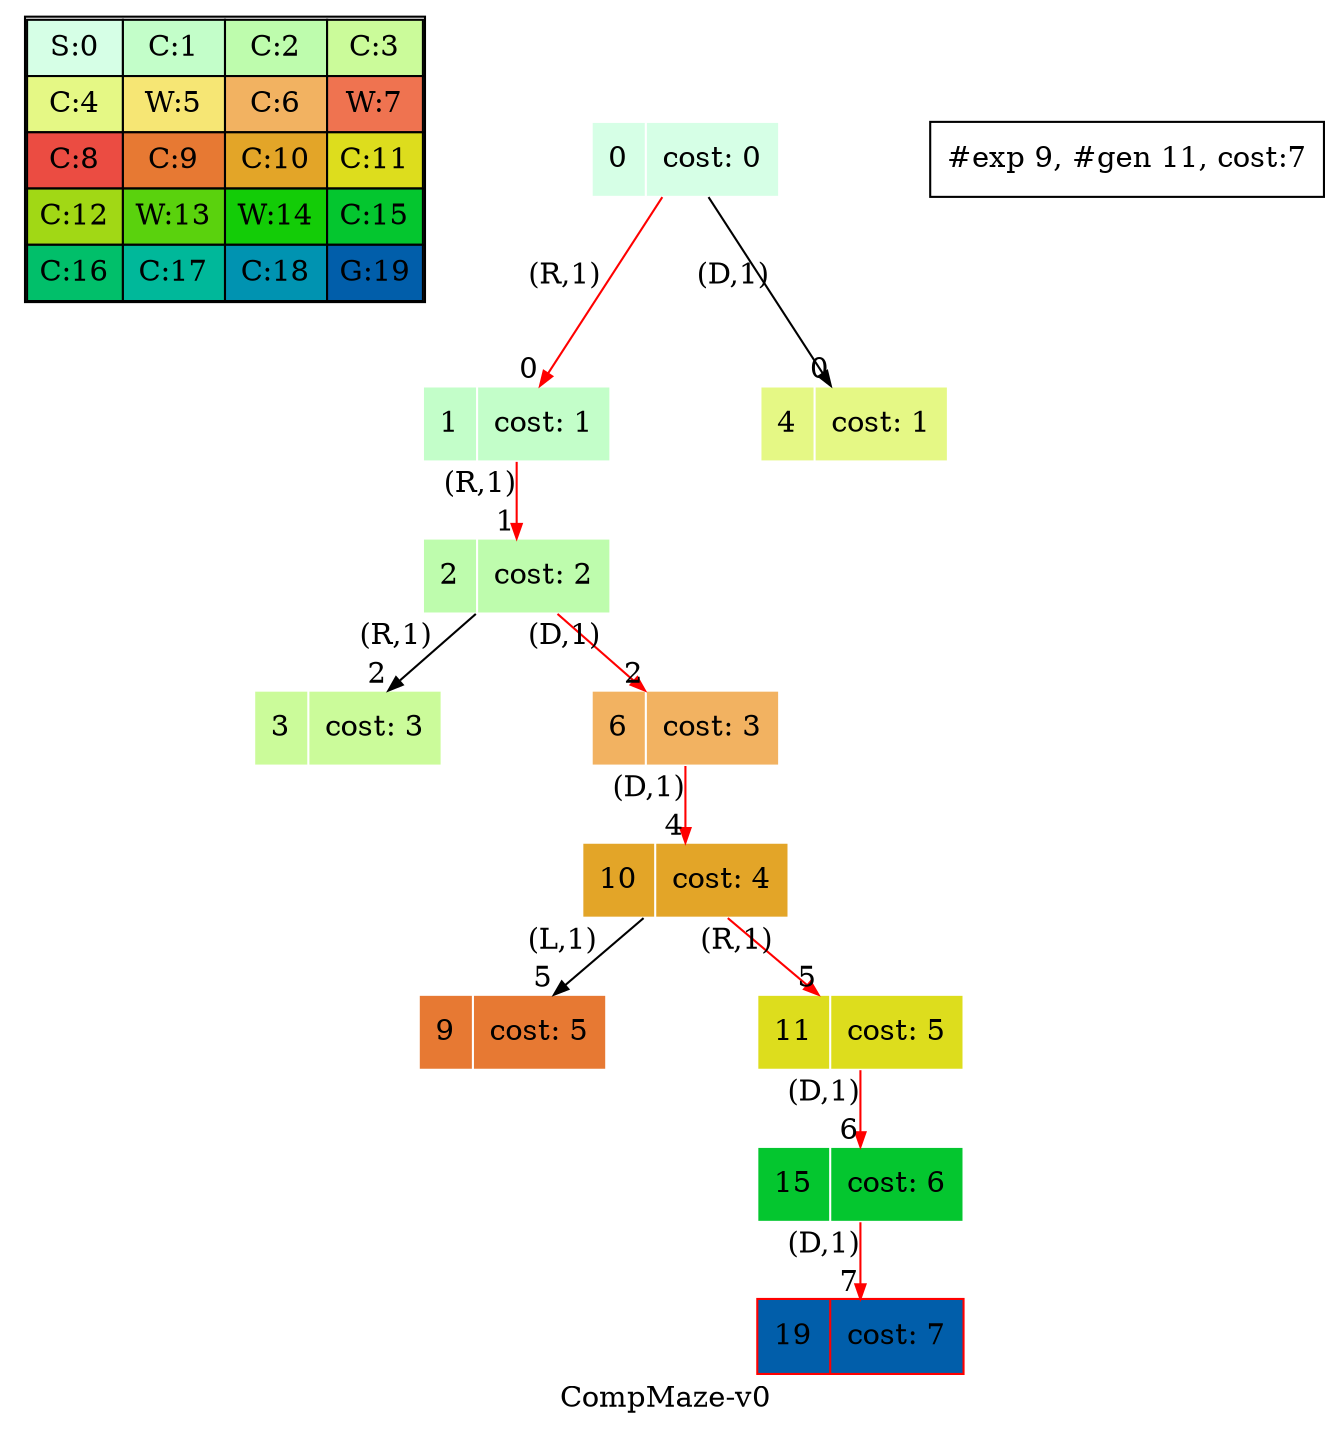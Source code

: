 digraph CompMaze { label="CompMaze-v0"
subgraph MAP {label=Map;map [shape=plaintext label=<<table border="1" cellpadding="5" cellspacing="0" cellborder="1"><tr><td bgcolor="0.39803922 0.15947579 0.99679532 1.        ">S:0</td><td bgcolor="0.35098039 0.23194764 0.99315867 1.        ">C:1</td><td bgcolor="0.29607843 0.31486959 0.98720184 1.        ">C:2</td><td bgcolor="0.24901961 0.38410575 0.98063477 1.        ">C:3</td></tr><tr><td bgcolor="0.19411765 0.46220388 0.97128103 1.        ">C:4</td><td bgcolor="0.14705882 0.52643216 0.96182564 1.        ">W:5</td><td bgcolor="0.09215686 0.59770746 0.94913494 1.        ">C:6</td><td bgcolor="0.0372549  0.66454018 0.93467977 1.        ">W:7</td></tr><tr><td bgcolor="0.00980392 0.71791192 0.92090552 1.        ">C:8</td><td bgcolor="0.06470588 0.77520398 0.9032472  1.        ">C:9</td><td bgcolor="0.11176471 0.81974048 0.88677369 1.        ">C:10</td><td bgcolor="0.16666667 0.8660254  0.8660254  1.        ">C:11</td></tr><tr><td bgcolor="0.21372549 0.9005867  0.84695821 1.        ">C:12</td><td bgcolor="0.26862745 0.93467977 0.82325295 1.        ">W:13</td><td bgcolor="0.32352941 0.96182564 0.79801723 1.        ">W:14</td><td bgcolor="0.37058824 0.97940977 0.77520398 1.        ">C:15</td></tr><tr><td bgcolor="0.4254902  0.99315867 0.74725253 1.        ">C:16</td><td bgcolor="0.47254902 0.99907048 0.72218645 1.        ">C:17</td><td bgcolor="0.52745098 0.99907048 0.69169844 1.        ">C:18</td><td bgcolor="0.5745098  0.99315867 0.66454018 1.        ">G:19</td></tr></table>>]} 
nodesep=1 ranksep=0.5 node [shape=record] edge [arrowsize=0.7] 
"0_0" [label="<f0>0 |<f1> cost: 0" style=filled color=white fillcolor="0.39803922 0.15947579 0.99679532 1.        "]
"0_0.1-1" [label="<f0>1 |<f1> cost: 1" style=filled color=white fillcolor="0.35098039 0.23194764 0.99315867 1.        "] "0_0" -> "0_0.1-1" [xlabel="(R,1)" headlabel=0color=red ];  
"0_0.4-3" [label="<f0>4 |<f1> cost: 1" style=filled color=white fillcolor="0.19411765 0.46220388 0.97128103 1.        "] "0_0" -> "0_0.4-3" [xlabel="(D,1)" headlabel=0]; 
"0_0.1.2-1" [label="<f0>2 |<f1> cost: 2" style=filled color=white fillcolor="0.29607843 0.31486959 0.98720184 1.        "] "0_0.1-1" -> "0_0.1.2-1" [xlabel="(R,1)" headlabel=1color=red ];  
"0_0.1.2.3-1" [label="<f0>3 |<f1> cost: 3" style=filled color=white fillcolor="0.24901961 0.38410575 0.98063477 1.        "] "0_0.1.2-1" -> "0_0.1.2.3-1" [xlabel="(R,1)" headlabel=2]; 
"0_0.1.2.6-3" [label="<f0>6 |<f1> cost: 3" style=filled color=white fillcolor="0.09215686 0.59770746 0.94913494 1.        "] "0_0.1.2-1" -> "0_0.1.2.6-3" [xlabel="(D,1)" headlabel=2color=red ];  
"0_0.1.2.6.10-3" [label="<f0>10 |<f1> cost: 4" style=filled color=white fillcolor="0.11176471 0.81974048 0.88677369 1.        "] "0_0.1.2.6-3" -> "0_0.1.2.6.10-3" [xlabel="(D,1)" headlabel=4color=red ];  
"0_0.1.2.6.10.9-0" [label="<f0>9 |<f1> cost: 5" style=filled color=white fillcolor="0.06470588 0.77520398 0.9032472  1.        "] "0_0.1.2.6.10-3" -> "0_0.1.2.6.10.9-0" [xlabel="(L,1)" headlabel=5]; 
"0_0.1.2.6.10.11-1" [label="<f0>11 |<f1> cost: 5" style=filled color=white fillcolor="0.16666667 0.8660254  0.8660254  1.        "] "0_0.1.2.6.10-3" -> "0_0.1.2.6.10.11-1" [xlabel="(R,1)" headlabel=5color=red ];  
"0_0.1.2.6.10.11.15-3" [label="<f0>15 |<f1> cost: 6" style=filled color=white fillcolor="0.37058824 0.97940977 0.77520398 1.        "] "0_0.1.2.6.10.11-1" -> "0_0.1.2.6.10.11.15-3" [xlabel="(D,1)" headlabel=6color=red ];  
"0_0.1.2.6.10.11.15.19-3" [label="<f0>19 |<f1> cost: 7" style=filled color=red fillcolor="0.5745098  0.99315867 0.66454018 1.        "] "0_0.1.2.6.10.11.15-3" -> "0_0.1.2.6.10.11.15.19-3" [xlabel="(D,1)" headlabel=7color=red ];  
 "#exp 9, #gen 11, cost:7" [ shape=box ];
}
